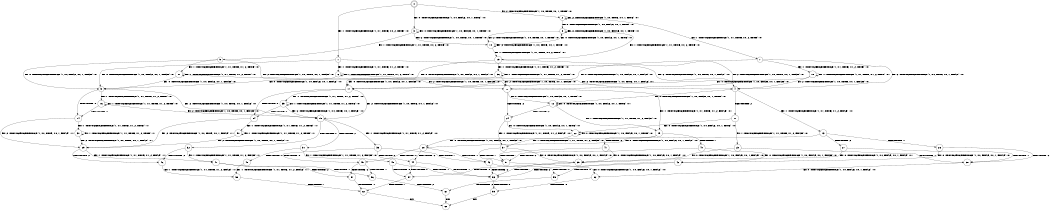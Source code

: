 digraph BCG {
size = "7, 10.5";
center = TRUE;
node [shape = circle];
0 [peripheries = 2];
0 -> 1 [label = "EX !1 !ATOMIC_EXCH_BRANCH (1, +1, TRUE, +0, 2, TRUE) !:0:"];
0 -> 2 [label = "EX !2 !ATOMIC_EXCH_BRANCH (1, +0, TRUE, +0, 1, TRUE) !:0:"];
0 -> 3 [label = "EX !0 !ATOMIC_EXCH_BRANCH (1, +0, FALSE, +0, 1, TRUE) !:0:"];
1 -> 4 [label = "EX !2 !ATOMIC_EXCH_BRANCH (1, +0, TRUE, +0, 1, FALSE) !:0:"];
1 -> 5 [label = "EX !0 !ATOMIC_EXCH_BRANCH (1, +0, FALSE, +0, 1, FALSE) !:0:"];
1 -> 6 [label = "EX !1 !ATOMIC_EXCH_BRANCH (1, +1, TRUE, +1, 2, TRUE) !:0:"];
2 -> 7 [label = "EX !1 !ATOMIC_EXCH_BRANCH (1, +1, TRUE, +0, 2, TRUE) !:0:"];
2 -> 8 [label = "EX !0 !ATOMIC_EXCH_BRANCH (1, +0, FALSE, +0, 1, TRUE) !:0:"];
2 -> 2 [label = "EX !2 !ATOMIC_EXCH_BRANCH (1, +0, TRUE, +0, 1, TRUE) !:0:"];
3 -> 9 [label = "EX !1 !ATOMIC_EXCH_BRANCH (1, +1, TRUE, +0, 2, TRUE) !:0:"];
3 -> 10 [label = "EX !2 !ATOMIC_EXCH_BRANCH (1, +0, TRUE, +0, 1, TRUE) !:0:"];
3 -> 3 [label = "EX !0 !ATOMIC_EXCH_BRANCH (1, +0, FALSE, +0, 1, TRUE) !:0:"];
4 -> 11 [label = "TERMINATE !2"];
4 -> 12 [label = "EX !0 !ATOMIC_EXCH_BRANCH (1, +0, FALSE, +0, 1, TRUE) !:0:"];
4 -> 13 [label = "EX !1 !ATOMIC_EXCH_BRANCH (1, +1, TRUE, +1, 2, FALSE) !:0:"];
5 -> 14 [label = "TERMINATE !0"];
5 -> 15 [label = "EX !2 !ATOMIC_EXCH_BRANCH (1, +0, TRUE, +0, 1, FALSE) !:0:"];
5 -> 16 [label = "EX !1 !ATOMIC_EXCH_BRANCH (1, +1, TRUE, +1, 2, TRUE) !:0:"];
6 -> 4 [label = "EX !2 !ATOMIC_EXCH_BRANCH (1, +0, TRUE, +0, 1, FALSE) !:0:"];
6 -> 5 [label = "EX !0 !ATOMIC_EXCH_BRANCH (1, +0, FALSE, +0, 1, FALSE) !:0:"];
6 -> 6 [label = "EX !1 !ATOMIC_EXCH_BRANCH (1, +1, TRUE, +1, 2, TRUE) !:0:"];
7 -> 17 [label = "EX !0 !ATOMIC_EXCH_BRANCH (1, +0, FALSE, +0, 1, FALSE) !:0:"];
7 -> 4 [label = "EX !2 !ATOMIC_EXCH_BRANCH (1, +0, TRUE, +0, 1, FALSE) !:0:"];
7 -> 18 [label = "EX !1 !ATOMIC_EXCH_BRANCH (1, +1, TRUE, +1, 2, TRUE) !:0:"];
8 -> 19 [label = "EX !1 !ATOMIC_EXCH_BRANCH (1, +1, TRUE, +0, 2, TRUE) !:0:"];
8 -> 10 [label = "EX !2 !ATOMIC_EXCH_BRANCH (1, +0, TRUE, +0, 1, TRUE) !:0:"];
8 -> 8 [label = "EX !0 !ATOMIC_EXCH_BRANCH (1, +0, FALSE, +0, 1, TRUE) !:0:"];
9 -> 20 [label = "EX !2 !ATOMIC_EXCH_BRANCH (1, +0, TRUE, +0, 1, FALSE) !:0:"];
9 -> 21 [label = "EX !1 !ATOMIC_EXCH_BRANCH (1, +1, TRUE, +1, 2, TRUE) !:0:"];
9 -> 5 [label = "EX !0 !ATOMIC_EXCH_BRANCH (1, +0, FALSE, +0, 1, FALSE) !:0:"];
10 -> 19 [label = "EX !1 !ATOMIC_EXCH_BRANCH (1, +1, TRUE, +0, 2, TRUE) !:0:"];
10 -> 10 [label = "EX !2 !ATOMIC_EXCH_BRANCH (1, +0, TRUE, +0, 1, TRUE) !:0:"];
10 -> 8 [label = "EX !0 !ATOMIC_EXCH_BRANCH (1, +0, FALSE, +0, 1, TRUE) !:0:"];
11 -> 22 [label = "EX !0 !ATOMIC_EXCH_BRANCH (1, +0, FALSE, +0, 1, TRUE) !:0:"];
11 -> 23 [label = "EX !1 !ATOMIC_EXCH_BRANCH (1, +1, TRUE, +1, 2, FALSE) !:0:"];
12 -> 24 [label = "TERMINATE !2"];
12 -> 25 [label = "EX !1 !ATOMIC_EXCH_BRANCH (1, +1, TRUE, +1, 2, FALSE) !:0:"];
12 -> 12 [label = "EX !0 !ATOMIC_EXCH_BRANCH (1, +0, FALSE, +0, 1, TRUE) !:0:"];
13 -> 26 [label = "TERMINATE !1"];
13 -> 27 [label = "TERMINATE !2"];
13 -> 28 [label = "EX !0 !ATOMIC_EXCH_BRANCH (1, +0, FALSE, +0, 1, FALSE) !:0:"];
14 -> 29 [label = "EX !2 !ATOMIC_EXCH_BRANCH (1, +0, TRUE, +0, 1, FALSE) !:1:"];
14 -> 30 [label = "EX !1 !ATOMIC_EXCH_BRANCH (1, +1, TRUE, +1, 2, TRUE) !:1:"];
15 -> 31 [label = "TERMINATE !2"];
15 -> 32 [label = "TERMINATE !0"];
15 -> 33 [label = "EX !1 !ATOMIC_EXCH_BRANCH (1, +1, TRUE, +1, 2, FALSE) !:0:"];
16 -> 14 [label = "TERMINATE !0"];
16 -> 15 [label = "EX !2 !ATOMIC_EXCH_BRANCH (1, +0, TRUE, +0, 1, FALSE) !:0:"];
16 -> 16 [label = "EX !1 !ATOMIC_EXCH_BRANCH (1, +1, TRUE, +1, 2, TRUE) !:0:"];
17 -> 34 [label = "TERMINATE !0"];
17 -> 15 [label = "EX !2 !ATOMIC_EXCH_BRANCH (1, +0, TRUE, +0, 1, FALSE) !:0:"];
17 -> 35 [label = "EX !1 !ATOMIC_EXCH_BRANCH (1, +1, TRUE, +1, 2, TRUE) !:0:"];
18 -> 17 [label = "EX !0 !ATOMIC_EXCH_BRANCH (1, +0, FALSE, +0, 1, FALSE) !:0:"];
18 -> 4 [label = "EX !2 !ATOMIC_EXCH_BRANCH (1, +0, TRUE, +0, 1, FALSE) !:0:"];
18 -> 18 [label = "EX !1 !ATOMIC_EXCH_BRANCH (1, +1, TRUE, +1, 2, TRUE) !:0:"];
19 -> 20 [label = "EX !2 !ATOMIC_EXCH_BRANCH (1, +0, TRUE, +0, 1, FALSE) !:0:"];
19 -> 36 [label = "EX !1 !ATOMIC_EXCH_BRANCH (1, +1, TRUE, +1, 2, TRUE) !:0:"];
19 -> 17 [label = "EX !0 !ATOMIC_EXCH_BRANCH (1, +0, FALSE, +0, 1, FALSE) !:0:"];
20 -> 24 [label = "TERMINATE !2"];
20 -> 25 [label = "EX !1 !ATOMIC_EXCH_BRANCH (1, +1, TRUE, +1, 2, FALSE) !:0:"];
20 -> 12 [label = "EX !0 !ATOMIC_EXCH_BRANCH (1, +0, FALSE, +0, 1, TRUE) !:0:"];
21 -> 20 [label = "EX !2 !ATOMIC_EXCH_BRANCH (1, +0, TRUE, +0, 1, FALSE) !:0:"];
21 -> 21 [label = "EX !1 !ATOMIC_EXCH_BRANCH (1, +1, TRUE, +1, 2, TRUE) !:0:"];
21 -> 5 [label = "EX !0 !ATOMIC_EXCH_BRANCH (1, +0, FALSE, +0, 1, FALSE) !:0:"];
22 -> 37 [label = "EX !1 !ATOMIC_EXCH_BRANCH (1, +1, TRUE, +1, 2, FALSE) !:0:"];
22 -> 22 [label = "EX !0 !ATOMIC_EXCH_BRANCH (1, +0, FALSE, +0, 1, TRUE) !:0:"];
23 -> 38 [label = "TERMINATE !1"];
23 -> 39 [label = "EX !0 !ATOMIC_EXCH_BRANCH (1, +0, FALSE, +0, 1, FALSE) !:0:"];
24 -> 37 [label = "EX !1 !ATOMIC_EXCH_BRANCH (1, +1, TRUE, +1, 2, FALSE) !:0:"];
24 -> 22 [label = "EX !0 !ATOMIC_EXCH_BRANCH (1, +0, FALSE, +0, 1, TRUE) !:0:"];
25 -> 40 [label = "TERMINATE !1"];
25 -> 41 [label = "TERMINATE !2"];
25 -> 28 [label = "EX !0 !ATOMIC_EXCH_BRANCH (1, +0, FALSE, +0, 1, FALSE) !:0:"];
26 -> 38 [label = "TERMINATE !2"];
26 -> 42 [label = "EX !0 !ATOMIC_EXCH_BRANCH (1, +0, FALSE, +0, 1, FALSE) !:0:"];
27 -> 38 [label = "TERMINATE !1"];
27 -> 39 [label = "EX !0 !ATOMIC_EXCH_BRANCH (1, +0, FALSE, +0, 1, FALSE) !:0:"];
28 -> 43 [label = "TERMINATE !1"];
28 -> 44 [label = "TERMINATE !2"];
28 -> 45 [label = "TERMINATE !0"];
29 -> 46 [label = "TERMINATE !2"];
29 -> 47 [label = "EX !1 !ATOMIC_EXCH_BRANCH (1, +1, TRUE, +1, 2, FALSE) !:1:"];
30 -> 29 [label = "EX !2 !ATOMIC_EXCH_BRANCH (1, +0, TRUE, +0, 1, FALSE) !:1:"];
30 -> 30 [label = "EX !1 !ATOMIC_EXCH_BRANCH (1, +1, TRUE, +1, 2, TRUE) !:1:"];
31 -> 48 [label = "TERMINATE !0"];
31 -> 49 [label = "EX !1 !ATOMIC_EXCH_BRANCH (1, +1, TRUE, +1, 2, FALSE) !:0:"];
32 -> 46 [label = "TERMINATE !2"];
32 -> 47 [label = "EX !1 !ATOMIC_EXCH_BRANCH (1, +1, TRUE, +1, 2, FALSE) !:1:"];
33 -> 43 [label = "TERMINATE !1"];
33 -> 44 [label = "TERMINATE !2"];
33 -> 45 [label = "TERMINATE !0"];
34 -> 29 [label = "EX !2 !ATOMIC_EXCH_BRANCH (1, +0, TRUE, +0, 1, FALSE) !:1:"];
34 -> 50 [label = "EX !1 !ATOMIC_EXCH_BRANCH (1, +1, TRUE, +1, 2, TRUE) !:1:"];
35 -> 34 [label = "TERMINATE !0"];
35 -> 15 [label = "EX !2 !ATOMIC_EXCH_BRANCH (1, +0, TRUE, +0, 1, FALSE) !:0:"];
35 -> 35 [label = "EX !1 !ATOMIC_EXCH_BRANCH (1, +1, TRUE, +1, 2, TRUE) !:0:"];
36 -> 20 [label = "EX !2 !ATOMIC_EXCH_BRANCH (1, +0, TRUE, +0, 1, FALSE) !:0:"];
36 -> 36 [label = "EX !1 !ATOMIC_EXCH_BRANCH (1, +1, TRUE, +1, 2, TRUE) !:0:"];
36 -> 17 [label = "EX !0 !ATOMIC_EXCH_BRANCH (1, +0, FALSE, +0, 1, FALSE) !:0:"];
37 -> 51 [label = "TERMINATE !1"];
37 -> 39 [label = "EX !0 !ATOMIC_EXCH_BRANCH (1, +0, FALSE, +0, 1, FALSE) !:0:"];
38 -> 52 [label = "EX !0 !ATOMIC_EXCH_BRANCH (1, +0, FALSE, +0, 1, FALSE) !:0:"];
39 -> 53 [label = "TERMINATE !1"];
39 -> 54 [label = "TERMINATE !0"];
40 -> 51 [label = "TERMINATE !2"];
40 -> 42 [label = "EX !0 !ATOMIC_EXCH_BRANCH (1, +0, FALSE, +0, 1, FALSE) !:0:"];
41 -> 51 [label = "TERMINATE !1"];
41 -> 39 [label = "EX !0 !ATOMIC_EXCH_BRANCH (1, +0, FALSE, +0, 1, FALSE) !:0:"];
42 -> 53 [label = "TERMINATE !2"];
42 -> 55 [label = "TERMINATE !0"];
43 -> 53 [label = "TERMINATE !2"];
43 -> 55 [label = "TERMINATE !0"];
44 -> 53 [label = "TERMINATE !1"];
44 -> 54 [label = "TERMINATE !0"];
45 -> 56 [label = "TERMINATE !1"];
45 -> 57 [label = "TERMINATE !2"];
46 -> 58 [label = "EX !1 !ATOMIC_EXCH_BRANCH (1, +1, TRUE, +1, 2, FALSE) !:1:"];
47 -> 56 [label = "TERMINATE !1"];
47 -> 57 [label = "TERMINATE !2"];
48 -> 58 [label = "EX !1 !ATOMIC_EXCH_BRANCH (1, +1, TRUE, +1, 2, FALSE) !:1:"];
49 -> 53 [label = "TERMINATE !1"];
49 -> 54 [label = "TERMINATE !0"];
50 -> 29 [label = "EX !2 !ATOMIC_EXCH_BRANCH (1, +0, TRUE, +0, 1, FALSE) !:1:"];
50 -> 50 [label = "EX !1 !ATOMIC_EXCH_BRANCH (1, +1, TRUE, +1, 2, TRUE) !:1:"];
51 -> 52 [label = "EX !0 !ATOMIC_EXCH_BRANCH (1, +0, FALSE, +0, 1, FALSE) !:0:"];
52 -> 59 [label = "TERMINATE !0"];
53 -> 59 [label = "TERMINATE !0"];
54 -> 60 [label = "TERMINATE !1"];
55 -> 61 [label = "TERMINATE !2"];
56 -> 61 [label = "TERMINATE !2"];
57 -> 60 [label = "TERMINATE !1"];
58 -> 60 [label = "TERMINATE !1"];
59 -> 62 [label = "exit"];
60 -> 62 [label = "exit"];
61 -> 62 [label = "exit"];
}
